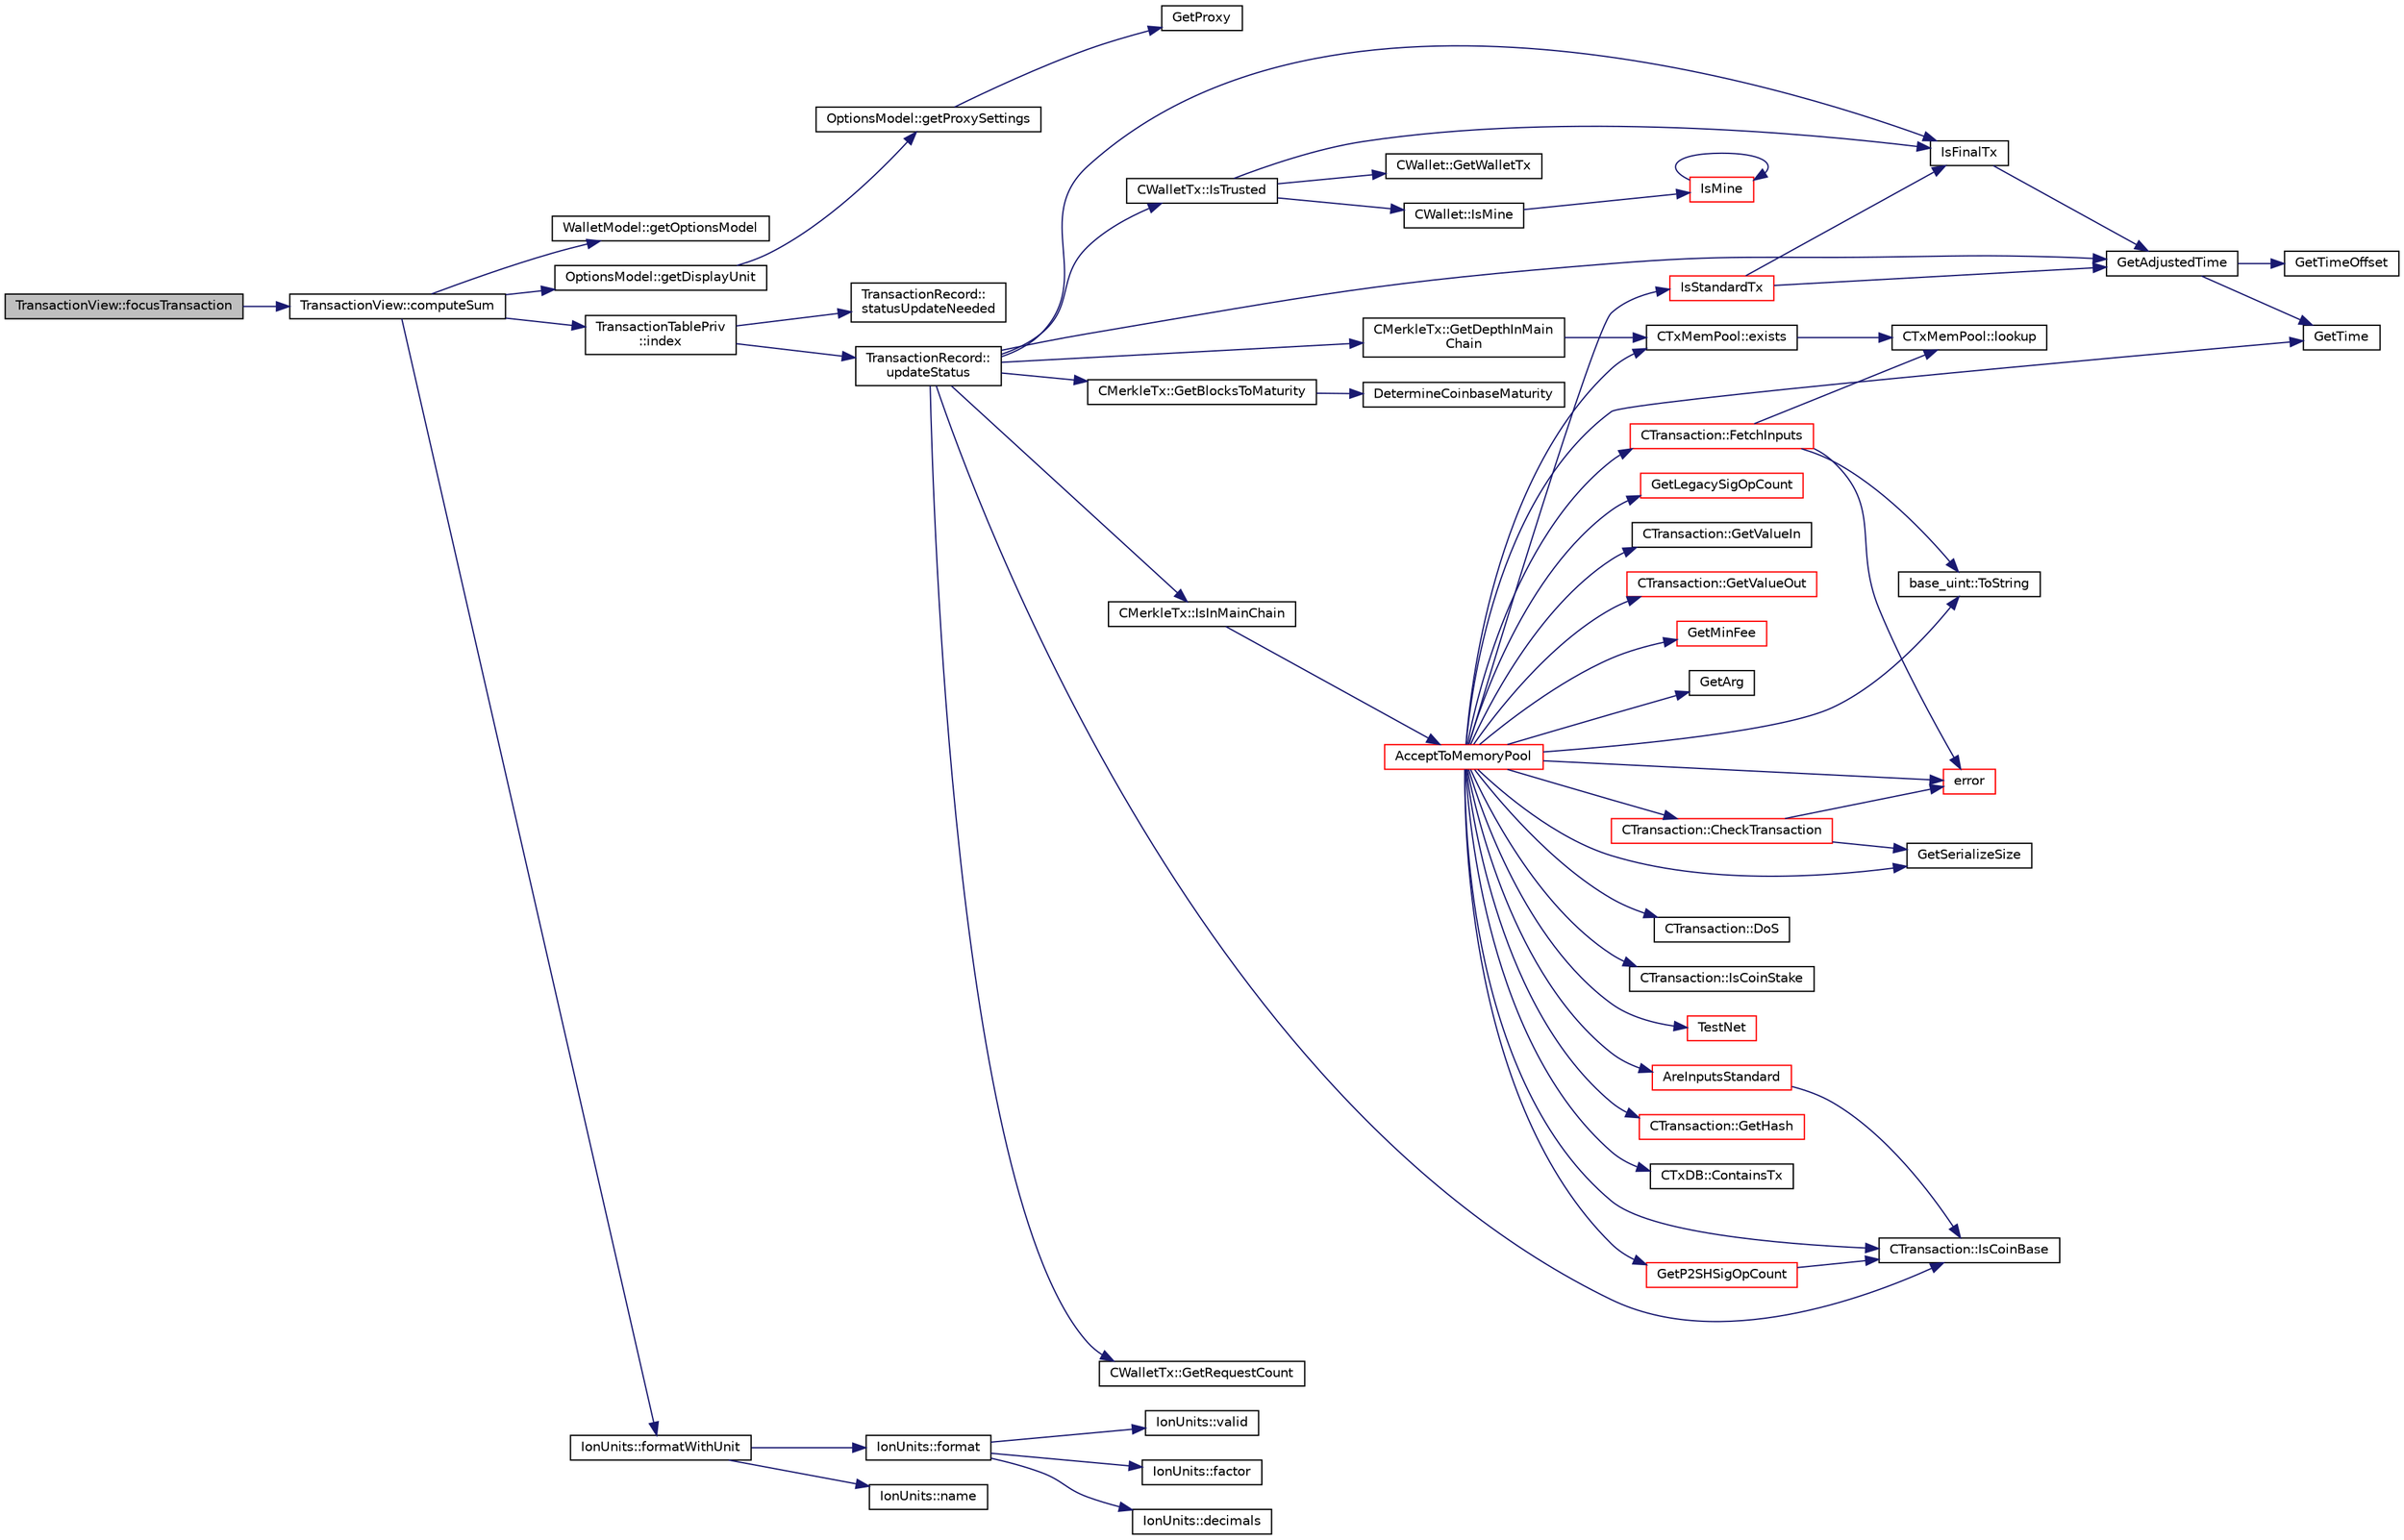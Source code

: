 digraph "TransactionView::focusTransaction"
{
  edge [fontname="Helvetica",fontsize="10",labelfontname="Helvetica",labelfontsize="10"];
  node [fontname="Helvetica",fontsize="10",shape=record];
  rankdir="LR";
  Node634 [label="TransactionView::focusTransaction",height=0.2,width=0.4,color="black", fillcolor="grey75", style="filled", fontcolor="black"];
  Node634 -> Node635 [color="midnightblue",fontsize="10",style="solid",fontname="Helvetica"];
  Node635 [label="TransactionView::computeSum",height=0.2,width=0.4,color="black", fillcolor="white", style="filled",URL="$d2/d2c/class_transaction_view.html#abb2ea48a61bb12a0dda9d63952adc50e",tooltip="Compute sum of all selected transactions. "];
  Node635 -> Node636 [color="midnightblue",fontsize="10",style="solid",fontname="Helvetica"];
  Node636 [label="WalletModel::getOptionsModel",height=0.2,width=0.4,color="black", fillcolor="white", style="filled",URL="$d4/d27/class_wallet_model.html#a96d53e56b3f8f07537ea2523f7a7d300"];
  Node635 -> Node637 [color="midnightblue",fontsize="10",style="solid",fontname="Helvetica"];
  Node637 [label="OptionsModel::getDisplayUnit",height=0.2,width=0.4,color="black", fillcolor="white", style="filled",URL="$da/d1f/class_options_model.html#a3b6e4d4ef42be3aaba315b8cd14f468e"];
  Node637 -> Node638 [color="midnightblue",fontsize="10",style="solid",fontname="Helvetica"];
  Node638 [label="OptionsModel::getProxySettings",height=0.2,width=0.4,color="black", fillcolor="white", style="filled",URL="$da/d1f/class_options_model.html#a0fa582a801df3753c2c50840c40bb350"];
  Node638 -> Node639 [color="midnightblue",fontsize="10",style="solid",fontname="Helvetica"];
  Node639 [label="GetProxy",height=0.2,width=0.4,color="black", fillcolor="white", style="filled",URL="$d0/d0e/netbase_8cpp.html#a4e67b39fc1769663260d791d2f4d049d"];
  Node635 -> Node640 [color="midnightblue",fontsize="10",style="solid",fontname="Helvetica"];
  Node640 [label="TransactionTablePriv\l::index",height=0.2,width=0.4,color="black", fillcolor="white", style="filled",URL="$d2/ddb/class_transaction_table_priv.html#ac692aa6aa7820e80accc971c70e0fae5"];
  Node640 -> Node641 [color="midnightblue",fontsize="10",style="solid",fontname="Helvetica"];
  Node641 [label="TransactionRecord::\lstatusUpdateNeeded",height=0.2,width=0.4,color="black", fillcolor="white", style="filled",URL="$d1/da7/class_transaction_record.html#aaca6757b7b300151694021be6af18d11",tooltip="Return whether a status update is needed. "];
  Node640 -> Node642 [color="midnightblue",fontsize="10",style="solid",fontname="Helvetica"];
  Node642 [label="TransactionRecord::\lupdateStatus",height=0.2,width=0.4,color="black", fillcolor="white", style="filled",URL="$d1/da7/class_transaction_record.html#a9b643dd885a790ae511705a1446556be",tooltip="Update status from core wallet tx. "];
  Node642 -> Node643 [color="midnightblue",fontsize="10",style="solid",fontname="Helvetica"];
  Node643 [label="CTransaction::IsCoinBase",height=0.2,width=0.4,color="black", fillcolor="white", style="filled",URL="$df/d43/class_c_transaction.html#a96256e8ac1bf79ad9c057e48c41132dd"];
  Node642 -> Node644 [color="midnightblue",fontsize="10",style="solid",fontname="Helvetica"];
  Node644 [label="CWalletTx::IsTrusted",height=0.2,width=0.4,color="black", fillcolor="white", style="filled",URL="$d6/d53/class_c_wallet_tx.html#a71efb0d5b5def8ae00a1d74b8741bfcb"];
  Node644 -> Node645 [color="midnightblue",fontsize="10",style="solid",fontname="Helvetica"];
  Node645 [label="IsFinalTx",height=0.2,width=0.4,color="black", fillcolor="white", style="filled",URL="$df/d0a/main_8cpp.html#adc332cd7ac94e639bb4239618341be19"];
  Node645 -> Node646 [color="midnightblue",fontsize="10",style="solid",fontname="Helvetica"];
  Node646 [label="GetAdjustedTime",height=0.2,width=0.4,color="black", fillcolor="white", style="filled",URL="$df/d2d/util_8cpp.html#a09f81b9c7650f898cf3cf305b87547e6"];
  Node646 -> Node647 [color="midnightblue",fontsize="10",style="solid",fontname="Helvetica"];
  Node647 [label="GetTime",height=0.2,width=0.4,color="black", fillcolor="white", style="filled",URL="$df/d2d/util_8cpp.html#a46fac5fba8ba905b5f9acb364f5d8c6f"];
  Node646 -> Node648 [color="midnightblue",fontsize="10",style="solid",fontname="Helvetica"];
  Node648 [label="GetTimeOffset",height=0.2,width=0.4,color="black", fillcolor="white", style="filled",URL="$df/d2d/util_8cpp.html#a50ca5344c75631267633f15cfe5e983e"];
  Node644 -> Node649 [color="midnightblue",fontsize="10",style="solid",fontname="Helvetica"];
  Node649 [label="CWallet::GetWalletTx",height=0.2,width=0.4,color="black", fillcolor="white", style="filled",URL="$d2/de5/class_c_wallet.html#ac496716bb889a5934fa27398aeb2330a"];
  Node644 -> Node650 [color="midnightblue",fontsize="10",style="solid",fontname="Helvetica"];
  Node650 [label="CWallet::IsMine",height=0.2,width=0.4,color="black", fillcolor="white", style="filled",URL="$d2/de5/class_c_wallet.html#a4eada57edc1c443564b8cc9b853d955c"];
  Node650 -> Node651 [color="midnightblue",fontsize="10",style="solid",fontname="Helvetica"];
  Node651 [label="IsMine",height=0.2,width=0.4,color="red", fillcolor="white", style="filled",URL="$dd/d0f/script_8cpp.html#adc59cf67d903c1ba1ef225561b85bfce"];
  Node651 -> Node651 [color="midnightblue",fontsize="10",style="solid",fontname="Helvetica"];
  Node642 -> Node653 [color="midnightblue",fontsize="10",style="solid",fontname="Helvetica"];
  Node653 [label="CMerkleTx::GetBlocksToMaturity",height=0.2,width=0.4,color="black", fillcolor="white", style="filled",URL="$d1/dff/class_c_merkle_tx.html#a69ebd437f7b44169659c3527fe73b6ab"];
  Node653 -> Node654 [color="midnightblue",fontsize="10",style="solid",fontname="Helvetica"];
  Node654 [label="DetermineCoinbaseMaturity",height=0.2,width=0.4,color="black", fillcolor="white", style="filled",URL="$d1/d08/proofs_8cpp.html#a97478c8207cae73889a6b1fbbc3c67e3",tooltip="Determine Coinbase Maturity (generally not a good idea - done so to increase speed) ..."];
  Node642 -> Node655 [color="midnightblue",fontsize="10",style="solid",fontname="Helvetica"];
  Node655 [label="CMerkleTx::GetDepthInMain\lChain",height=0.2,width=0.4,color="black", fillcolor="white", style="filled",URL="$d1/dff/class_c_merkle_tx.html#a887a9f1a0b7fc64b43e42cec76b38ef9"];
  Node655 -> Node656 [color="midnightblue",fontsize="10",style="solid",fontname="Helvetica"];
  Node656 [label="CTxMemPool::exists",height=0.2,width=0.4,color="black", fillcolor="white", style="filled",URL="$db/d98/class_c_tx_mem_pool.html#a8b7a13b5289ab839d4460f41a7da9789"];
  Node656 -> Node657 [color="midnightblue",fontsize="10",style="solid",fontname="Helvetica"];
  Node657 [label="CTxMemPool::lookup",height=0.2,width=0.4,color="black", fillcolor="white", style="filled",URL="$db/d98/class_c_tx_mem_pool.html#ad6d9966cdeb4b6586f7186e709b4e77e"];
  Node642 -> Node645 [color="midnightblue",fontsize="10",style="solid",fontname="Helvetica"];
  Node642 -> Node658 [color="midnightblue",fontsize="10",style="solid",fontname="Helvetica"];
  Node658 [label="CMerkleTx::IsInMainChain",height=0.2,width=0.4,color="black", fillcolor="white", style="filled",URL="$d1/dff/class_c_merkle_tx.html#ad4b3623fabf1924dba2a7694e3418e1e"];
  Node658 -> Node659 [color="midnightblue",fontsize="10",style="solid",fontname="Helvetica"];
  Node659 [label="AcceptToMemoryPool",height=0.2,width=0.4,color="red", fillcolor="white", style="filled",URL="$d4/dbf/main_8h.html#addea0e425b693b4c1be712c3ead94568",tooltip="(try to) add transaction to memory pool "];
  Node659 -> Node660 [color="midnightblue",fontsize="10",style="solid",fontname="Helvetica"];
  Node660 [label="CTransaction::CheckTransaction",height=0.2,width=0.4,color="red", fillcolor="white", style="filled",URL="$df/d43/class_c_transaction.html#a2104329681e2749baeeaaf47c0af482d"];
  Node660 -> Node661 [color="midnightblue",fontsize="10",style="solid",fontname="Helvetica"];
  Node661 [label="error",height=0.2,width=0.4,color="red", fillcolor="white", style="filled",URL="$d8/d3c/util_8h.html#af8985880cf4ef26df0a5aa2ffcb76662"];
  Node660 -> Node670 [color="midnightblue",fontsize="10",style="solid",fontname="Helvetica"];
  Node670 [label="GetSerializeSize",height=0.2,width=0.4,color="black", fillcolor="white", style="filled",URL="$df/d9d/serialize_8h.html#a48239e478ae730373d1984fe304ca025"];
  Node659 -> Node661 [color="midnightblue",fontsize="10",style="solid",fontname="Helvetica"];
  Node659 -> Node643 [color="midnightblue",fontsize="10",style="solid",fontname="Helvetica"];
  Node659 -> Node674 [color="midnightblue",fontsize="10",style="solid",fontname="Helvetica"];
  Node674 [label="CTransaction::DoS",height=0.2,width=0.4,color="black", fillcolor="white", style="filled",URL="$df/d43/class_c_transaction.html#ae5f57b4b90e5a179bb359bdf72fba753"];
  Node659 -> Node675 [color="midnightblue",fontsize="10",style="solid",fontname="Helvetica"];
  Node675 [label="CTransaction::IsCoinStake",height=0.2,width=0.4,color="black", fillcolor="white", style="filled",URL="$df/d43/class_c_transaction.html#ace4278a41a296d40dcf5fb2b9cf007ec"];
  Node659 -> Node676 [color="midnightblue",fontsize="10",style="solid",fontname="Helvetica"];
  Node676 [label="TestNet",height=0.2,width=0.4,color="red", fillcolor="white", style="filled",URL="$d7/ddb/chainparams_8h.html#abc8c1af875107f5eac0f327bd3b8363d"];
  Node659 -> Node678 [color="midnightblue",fontsize="10",style="solid",fontname="Helvetica"];
  Node678 [label="IsStandardTx",height=0.2,width=0.4,color="red", fillcolor="white", style="filled",URL="$df/d0a/main_8cpp.html#acd163a09d0e4384ebe85dead57730dd7"];
  Node678 -> Node645 [color="midnightblue",fontsize="10",style="solid",fontname="Helvetica"];
  Node678 -> Node646 [color="midnightblue",fontsize="10",style="solid",fontname="Helvetica"];
  Node659 -> Node694 [color="midnightblue",fontsize="10",style="solid",fontname="Helvetica"];
  Node694 [label="CTransaction::GetHash",height=0.2,width=0.4,color="red", fillcolor="white", style="filled",URL="$df/d43/class_c_transaction.html#a0b46d80e82ca324e82c2ce3fc1492bfa"];
  Node659 -> Node656 [color="midnightblue",fontsize="10",style="solid",fontname="Helvetica"];
  Node659 -> Node697 [color="midnightblue",fontsize="10",style="solid",fontname="Helvetica"];
  Node697 [label="CTxDB::ContainsTx",height=0.2,width=0.4,color="black", fillcolor="white", style="filled",URL="$d9/d8d/class_c_tx_d_b.html#a09b87317101ed16b6ad99794279f4c2d"];
  Node659 -> Node698 [color="midnightblue",fontsize="10",style="solid",fontname="Helvetica"];
  Node698 [label="CTransaction::FetchInputs",height=0.2,width=0.4,color="red", fillcolor="white", style="filled",URL="$df/d43/class_c_transaction.html#a5a4967303d3b588a120687f3ed1f4b0a",tooltip="Fetch from memory and/or disk. "];
  Node698 -> Node661 [color="midnightblue",fontsize="10",style="solid",fontname="Helvetica"];
  Node698 -> Node700 [color="midnightblue",fontsize="10",style="solid",fontname="Helvetica"];
  Node700 [label="base_uint::ToString",height=0.2,width=0.4,color="black", fillcolor="white", style="filled",URL="$da/df7/classbase__uint.html#acccba4d9d51a0c36261718ca0cbb293b"];
  Node698 -> Node657 [color="midnightblue",fontsize="10",style="solid",fontname="Helvetica"];
  Node659 -> Node700 [color="midnightblue",fontsize="10",style="solid",fontname="Helvetica"];
  Node659 -> Node702 [color="midnightblue",fontsize="10",style="solid",fontname="Helvetica"];
  Node702 [label="AreInputsStandard",height=0.2,width=0.4,color="red", fillcolor="white", style="filled",URL="$df/d0a/main_8cpp.html#a29901e539b487e09c90ff90c7560bd9d",tooltip="Check for standard transaction types. "];
  Node702 -> Node643 [color="midnightblue",fontsize="10",style="solid",fontname="Helvetica"];
  Node659 -> Node766 [color="midnightblue",fontsize="10",style="solid",fontname="Helvetica"];
  Node766 [label="GetLegacySigOpCount",height=0.2,width=0.4,color="red", fillcolor="white", style="filled",URL="$df/d0a/main_8cpp.html#ad2eaf4f8542c12ea9ee1183609cc6d1a",tooltip="Count ECDSA signature operations the old-fashioned (pre-0.6) way. "];
  Node659 -> Node768 [color="midnightblue",fontsize="10",style="solid",fontname="Helvetica"];
  Node768 [label="GetP2SHSigOpCount",height=0.2,width=0.4,color="red", fillcolor="white", style="filled",URL="$df/d0a/main_8cpp.html#a519cfd439598a8bf64fe5503aa74cfcb",tooltip="Count ECDSA signature operations in pay-to-script-hash inputs. "];
  Node768 -> Node643 [color="midnightblue",fontsize="10",style="solid",fontname="Helvetica"];
  Node659 -> Node779 [color="midnightblue",fontsize="10",style="solid",fontname="Helvetica"];
  Node779 [label="CTransaction::GetValueIn",height=0.2,width=0.4,color="black", fillcolor="white", style="filled",URL="$df/d43/class_c_transaction.html#a50051cce0d44bc4ea2018625101dc1b6",tooltip="Amount of ions coming in to this transaction Note that lightweight clients may not know anything besi..."];
  Node659 -> Node780 [color="midnightblue",fontsize="10",style="solid",fontname="Helvetica"];
  Node780 [label="CTransaction::GetValueOut",height=0.2,width=0.4,color="red", fillcolor="white", style="filled",URL="$df/d43/class_c_transaction.html#a9ce7d94c68adb37627d82669b83a7c59",tooltip="Amount of ions spent by this transaction. "];
  Node659 -> Node670 [color="midnightblue",fontsize="10",style="solid",fontname="Helvetica"];
  Node659 -> Node781 [color="midnightblue",fontsize="10",style="solid",fontname="Helvetica"];
  Node781 [label="GetMinFee",height=0.2,width=0.4,color="red", fillcolor="white", style="filled",URL="$df/d0a/main_8cpp.html#a95215e52b78d3270b416dc7b83a306fe"];
  Node659 -> Node647 [color="midnightblue",fontsize="10",style="solid",fontname="Helvetica"];
  Node659 -> Node761 [color="midnightblue",fontsize="10",style="solid",fontname="Helvetica"];
  Node761 [label="GetArg",height=0.2,width=0.4,color="black", fillcolor="white", style="filled",URL="$df/d2d/util_8cpp.html#a24f685720bf40370e5bd2a192ad50cd8",tooltip="Return string argument or default value. "];
  Node642 -> Node646 [color="midnightblue",fontsize="10",style="solid",fontname="Helvetica"];
  Node642 -> Node789 [color="midnightblue",fontsize="10",style="solid",fontname="Helvetica"];
  Node789 [label="CWalletTx::GetRequestCount",height=0.2,width=0.4,color="black", fillcolor="white", style="filled",URL="$d6/d53/class_c_wallet_tx.html#afd3ca5b54d33038a06189f3f27a97910"];
  Node635 -> Node790 [color="midnightblue",fontsize="10",style="solid",fontname="Helvetica"];
  Node790 [label="IonUnits::formatWithUnit",height=0.2,width=0.4,color="black", fillcolor="white", style="filled",URL="$d7/dab/class_ion_units.html#a07052cd4b4b8496b73ffe657432a8624",tooltip="Format as string (with unit) "];
  Node790 -> Node791 [color="midnightblue",fontsize="10",style="solid",fontname="Helvetica"];
  Node791 [label="IonUnits::format",height=0.2,width=0.4,color="black", fillcolor="white", style="filled",URL="$d7/dab/class_ion_units.html#a7cf8cdbd0a24c418ae91b511fac5bee4",tooltip="Format as string. "];
  Node791 -> Node792 [color="midnightblue",fontsize="10",style="solid",fontname="Helvetica"];
  Node792 [label="IonUnits::valid",height=0.2,width=0.4,color="black", fillcolor="white", style="filled",URL="$d7/dab/class_ion_units.html#a23c5b1306ed473dbb2375a6675a2ce13",tooltip="Is unit ID valid? "];
  Node791 -> Node793 [color="midnightblue",fontsize="10",style="solid",fontname="Helvetica"];
  Node793 [label="IonUnits::factor",height=0.2,width=0.4,color="black", fillcolor="white", style="filled",URL="$d7/dab/class_ion_units.html#a210814a200496caf63083ed4abd1bd24",tooltip="Number of Satoshis (1e-8) per unit. "];
  Node791 -> Node794 [color="midnightblue",fontsize="10",style="solid",fontname="Helvetica"];
  Node794 [label="IonUnits::decimals",height=0.2,width=0.4,color="black", fillcolor="white", style="filled",URL="$d7/dab/class_ion_units.html#a5e9c7a5b666b858c171760273c51c9d7",tooltip="Number of decimals left. "];
  Node790 -> Node795 [color="midnightblue",fontsize="10",style="solid",fontname="Helvetica"];
  Node795 [label="IonUnits::name",height=0.2,width=0.4,color="black", fillcolor="white", style="filled",URL="$d7/dab/class_ion_units.html#a5bb4881389b09aeeb0bc235e87e0a42f",tooltip="Short name. "];
}
